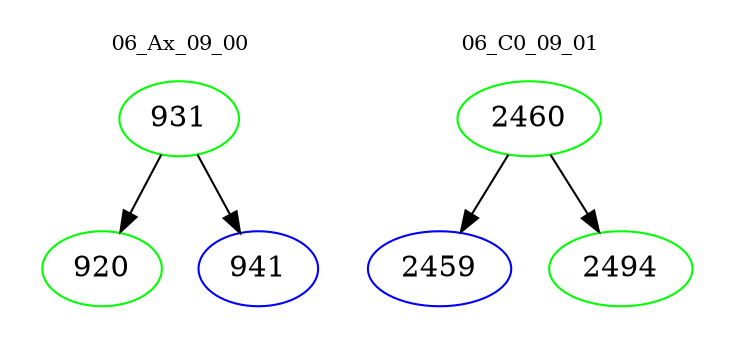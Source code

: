 digraph{
subgraph cluster_0 {
color = white
label = "06_Ax_09_00";
fontsize=10;
T0_931 [label="931", color="green"]
T0_931 -> T0_920 [color="black"]
T0_920 [label="920", color="green"]
T0_931 -> T0_941 [color="black"]
T0_941 [label="941", color="blue"]
}
subgraph cluster_1 {
color = white
label = "06_C0_09_01";
fontsize=10;
T1_2460 [label="2460", color="green"]
T1_2460 -> T1_2459 [color="black"]
T1_2459 [label="2459", color="blue"]
T1_2460 -> T1_2494 [color="black"]
T1_2494 [label="2494", color="green"]
}
}
